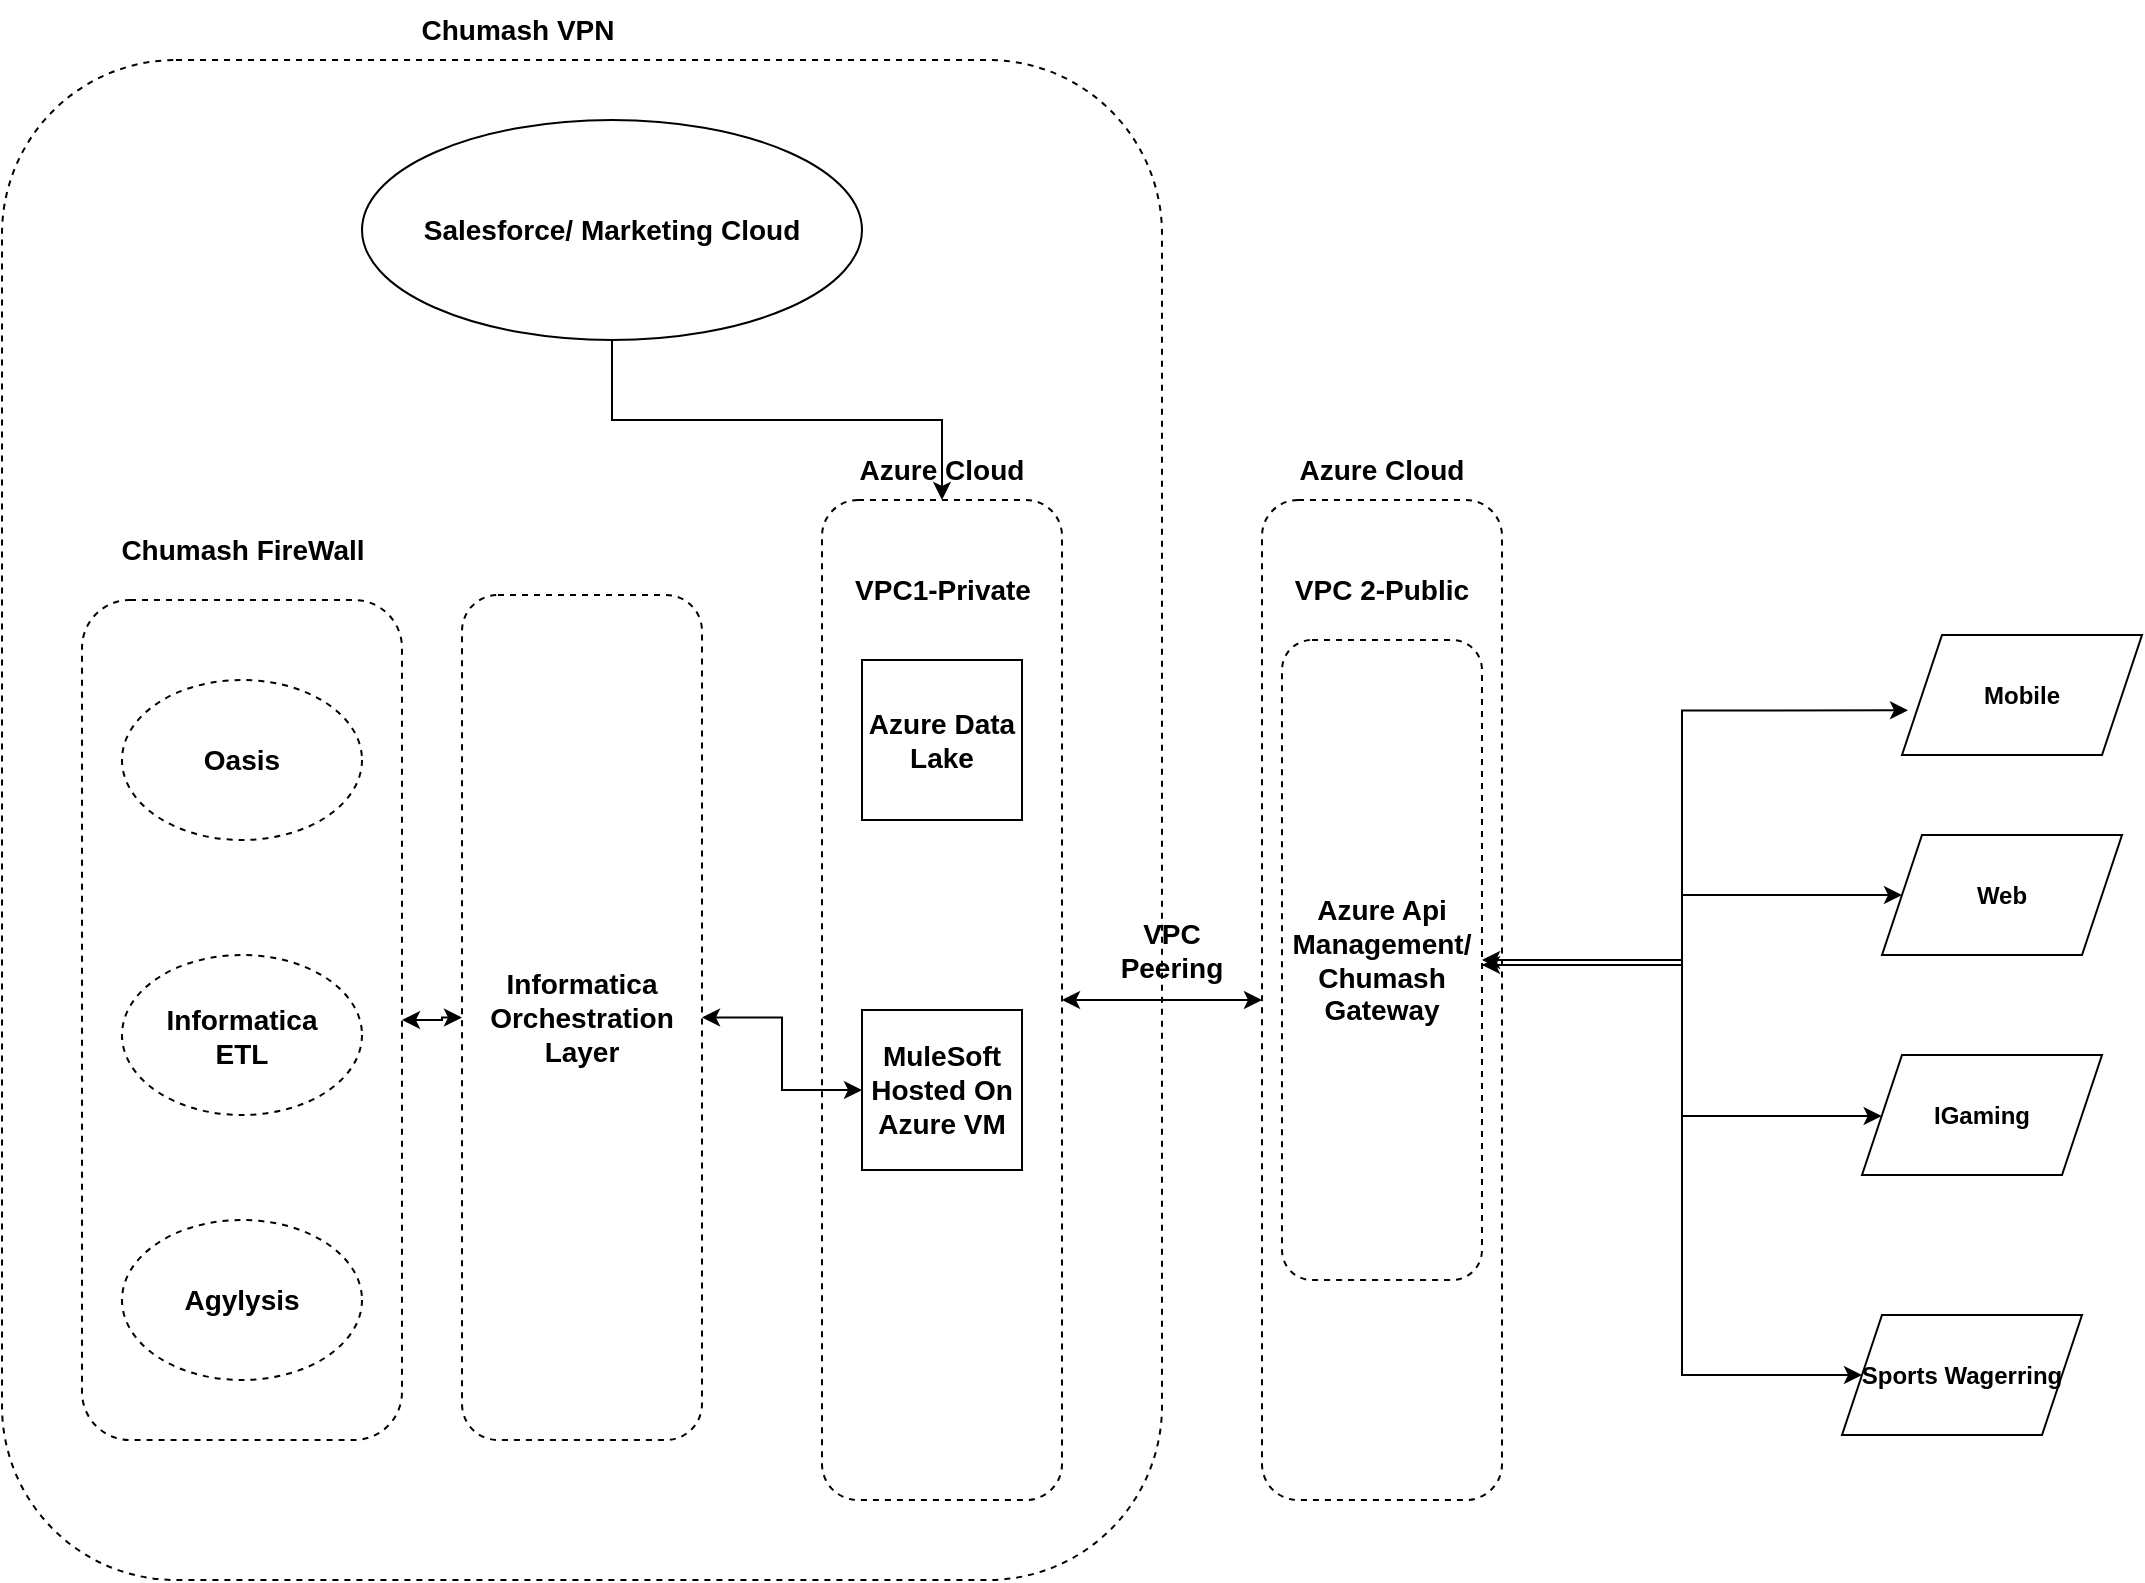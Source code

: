 <mxfile version="15.8.3" type="github">
  <diagram id="I5GiC5FiP5_Kprm85dLS" name="Page-1">
    <mxGraphModel dx="2179" dy="1802" grid="1" gridSize="10" guides="1" tooltips="1" connect="1" arrows="1" fold="1" page="1" pageScale="1" pageWidth="850" pageHeight="1100" math="0" shadow="0">
      <root>
        <mxCell id="0" />
        <mxCell id="1" parent="0" />
        <mxCell id="TCnMvJxsZBLv0XJfJgoV-18" value="" style="rounded=1;whiteSpace=wrap;html=1;dashed=1;fontSize=14;" vertex="1" parent="1">
          <mxGeometry x="-330" y="-160" width="580" height="760" as="geometry" />
        </mxCell>
        <mxCell id="TCnMvJxsZBLv0XJfJgoV-7" value="" style="rounded=1;whiteSpace=wrap;html=1;fontSize=14;dashed=1;" vertex="1" parent="1">
          <mxGeometry x="300" y="60" width="120" height="500" as="geometry" />
        </mxCell>
        <mxCell id="TCnMvJxsZBLv0XJfJgoV-12" style="edgeStyle=orthogonalEdgeStyle;rounded=0;orthogonalLoop=1;jettySize=auto;html=1;entryX=0;entryY=0.5;entryDx=0;entryDy=0;fontSize=14;startArrow=classic;startFill=1;" edge="1" parent="1" source="TCnMvJxsZBLv0XJfJgoV-1" target="TCnMvJxsZBLv0XJfJgoV-7">
          <mxGeometry relative="1" as="geometry" />
        </mxCell>
        <mxCell id="TCnMvJxsZBLv0XJfJgoV-1" value="" style="rounded=1;whiteSpace=wrap;html=1;fontSize=14;dashed=1;" vertex="1" parent="1">
          <mxGeometry x="80" y="60" width="120" height="500" as="geometry" />
        </mxCell>
        <mxCell id="GaL8xdsw1ArHETgWBBlm-25" style="edgeStyle=orthogonalEdgeStyle;rounded=0;orthogonalLoop=1;jettySize=auto;html=1;entryX=0.025;entryY=0.628;entryDx=0;entryDy=0;entryPerimeter=0;fontStyle=1;startArrow=classic;startFill=1;" parent="1" target="GaL8xdsw1ArHETgWBBlm-21" edge="1">
          <mxGeometry relative="1" as="geometry">
            <mxPoint x="410" y="292.5" as="sourcePoint" />
            <Array as="points">
              <mxPoint x="510" y="293" />
              <mxPoint x="510" y="165" />
            </Array>
          </mxGeometry>
        </mxCell>
        <mxCell id="GaL8xdsw1ArHETgWBBlm-26" style="edgeStyle=orthogonalEdgeStyle;rounded=0;orthogonalLoop=1;jettySize=auto;html=1;entryX=0;entryY=0.5;entryDx=0;entryDy=0;fontStyle=1" parent="1" target="GaL8xdsw1ArHETgWBBlm-24" edge="1">
          <mxGeometry relative="1" as="geometry">
            <mxPoint x="410" y="292.5" as="sourcePoint" />
            <Array as="points">
              <mxPoint x="510" y="293" />
              <mxPoint x="510" y="498" />
            </Array>
          </mxGeometry>
        </mxCell>
        <mxCell id="GaL8xdsw1ArHETgWBBlm-27" style="edgeStyle=orthogonalEdgeStyle;rounded=0;orthogonalLoop=1;jettySize=auto;html=1;fontStyle=1" parent="1" target="GaL8xdsw1ArHETgWBBlm-23" edge="1">
          <mxGeometry relative="1" as="geometry">
            <mxPoint x="410" y="292.5" as="sourcePoint" />
            <Array as="points">
              <mxPoint x="510" y="293" />
              <mxPoint x="510" y="368" />
            </Array>
          </mxGeometry>
        </mxCell>
        <mxCell id="TCnMvJxsZBLv0XJfJgoV-15" value="" style="edgeStyle=orthogonalEdgeStyle;rounded=0;orthogonalLoop=1;jettySize=auto;html=1;fontSize=14;startArrow=classic;startFill=1;" edge="1" parent="1" source="GaL8xdsw1ArHETgWBBlm-1" target="TCnMvJxsZBLv0XJfJgoV-5">
          <mxGeometry relative="1" as="geometry" />
        </mxCell>
        <mxCell id="GaL8xdsw1ArHETgWBBlm-1" value="" style="rounded=1;whiteSpace=wrap;html=1;dashed=1;fontStyle=1" parent="1" vertex="1">
          <mxGeometry x="-290" y="110" width="160" height="420" as="geometry" />
        </mxCell>
        <mxCell id="GaL8xdsw1ArHETgWBBlm-2" value="&lt;font style=&quot;font-size: 14px&quot;&gt;Oasis&lt;/font&gt;" style="ellipse;whiteSpace=wrap;html=1;dashed=1;fontStyle=1" parent="1" vertex="1">
          <mxGeometry x="-270" y="150" width="120" height="80" as="geometry" />
        </mxCell>
        <mxCell id="GaL8xdsw1ArHETgWBBlm-3" value="&lt;font style=&quot;font-size: 14px&quot;&gt;Agylysis&lt;/font&gt;" style="ellipse;whiteSpace=wrap;html=1;dashed=1;fontStyle=1" parent="1" vertex="1">
          <mxGeometry x="-270" y="420" width="120" height="80" as="geometry" />
        </mxCell>
        <mxCell id="GaL8xdsw1ArHETgWBBlm-4" value="&lt;font style=&quot;font-size: 14px&quot;&gt;Informatica&lt;br&gt;ETL&lt;/font&gt;" style="ellipse;whiteSpace=wrap;html=1;dashed=1;fontStyle=1" parent="1" vertex="1">
          <mxGeometry x="-270" y="287.5" width="120" height="80" as="geometry" />
        </mxCell>
        <mxCell id="GaL8xdsw1ArHETgWBBlm-5" value="&lt;font style=&quot;font-size: 14px&quot;&gt;Chumash FireWall&lt;/font&gt;" style="text;html=1;strokeColor=none;fillColor=none;align=center;verticalAlign=middle;whiteSpace=wrap;rounded=0;dashed=1;fontStyle=1" parent="1" vertex="1">
          <mxGeometry x="-282.5" y="70" width="145" height="30" as="geometry" />
        </mxCell>
        <mxCell id="GaL8xdsw1ArHETgWBBlm-10" value="&lt;span&gt;&lt;font style=&quot;font-size: 14px&quot;&gt;Azure Cloud&lt;/font&gt;&lt;/span&gt;" style="text;html=1;strokeColor=none;fillColor=none;align=center;verticalAlign=middle;whiteSpace=wrap;rounded=0;dashed=1;fontStyle=1" parent="1" vertex="1">
          <mxGeometry x="80" y="30" width="120" height="30" as="geometry" />
        </mxCell>
        <mxCell id="GaL8xdsw1ArHETgWBBlm-19" value="&lt;font style=&quot;font-size: 14px&quot;&gt;VPC1-Private&lt;/font&gt;" style="text;html=1;strokeColor=none;fillColor=none;align=center;verticalAlign=middle;whiteSpace=wrap;rounded=0;fontStyle=1" parent="1" vertex="1">
          <mxGeometry x="87.5" y="90" width="105" height="30" as="geometry" />
        </mxCell>
        <mxCell id="GaL8xdsw1ArHETgWBBlm-20" value="&lt;font style=&quot;font-size: 14px&quot;&gt;VPC 2-Public&lt;/font&gt;" style="text;html=1;strokeColor=none;fillColor=none;align=center;verticalAlign=middle;whiteSpace=wrap;rounded=0;fontStyle=1" parent="1" vertex="1">
          <mxGeometry x="315" y="90" width="90" height="30" as="geometry" />
        </mxCell>
        <mxCell id="GaL8xdsw1ArHETgWBBlm-21" value="Mobile&lt;span style=&quot;color: rgba(0 , 0 , 0 , 0) ; font-family: monospace ; font-size: 0px&quot;&gt;%3CmxGraphModel%3E%3Croot%3E%3CmxCell%20id%3D%220%22%2F%3E%3CmxCell%20id%3D%221%22%20parent%3D%220%22%2F%3E%3CmxCell%20id%3D%222%22%20value%3D%22Azure%20Data%20Lake%26lt%3Bspan%20style%3D%26quot%3Bcolor%3A%20rgba(0%20%2C%200%20%2C%200%20%2C%200)%20%3B%20font-family%3A%20monospace%20%3B%20font-size%3A%200px%26quot%3B%26gt%3B%253CmxGraphModel%253E%253Croot%253E%253CmxCell%2520id%253D%25220%2522%252F%253E%253CmxCell%2520id%253D%25221%2522%2520parent%253D%25220%2522%252F%253E%253CmxCell%2520id%253D%25222%2522%2520value%253D%2522Oasis%2522%2520style%253D%2522ellipse%253BwhiteSpace%253Dwrap%253Bhtml%253D1%253Bdashed%253D1%253B%2522%2520vertex%253D%25221%2522%2520parent%253D%25221%2522%253E%253CmxGeometry%2520x%253D%2522150%2522%2520y%253D%2522180%2522%2520width%253D%2522120%2522%2520height%253D%252280%2522%2520as%253D%2522geometry%2522%252F%253E%253C%252FmxCell%253E%253C%252Froot%253E%253C%252FmxGraphModel%253E%26lt%3B%2Fspan%26gt%3B%22%20style%3D%22ellipse%3BwhiteSpace%3Dwrap%3Bhtml%3D1%3Bdashed%3D1%3B%22%20vertex%3D%221%22%20parent%3D%221%22%3E%3CmxGeometry%20x%3D%22610%22%20y%3D%22310%22%20width%3D%22120%22%20height%3D%2280%22%20as%3D%22geometry%22%2F%3E%3C%2FmxCell%3E%3C%2Froot%3E%3C%2FmxGraphModel%3E&lt;/span&gt;" style="shape=parallelogram;perimeter=parallelogramPerimeter;whiteSpace=wrap;html=1;fixedSize=1;fontStyle=1" parent="1" vertex="1">
          <mxGeometry x="620" y="127.5" width="120" height="60" as="geometry" />
        </mxCell>
        <mxCell id="GaL8xdsw1ArHETgWBBlm-22" value="Web" style="shape=parallelogram;perimeter=parallelogramPerimeter;whiteSpace=wrap;html=1;fixedSize=1;fontStyle=1" parent="1" vertex="1">
          <mxGeometry x="610" y="227.5" width="120" height="60" as="geometry" />
        </mxCell>
        <mxCell id="GaL8xdsw1ArHETgWBBlm-23" value="IGaming" style="shape=parallelogram;perimeter=parallelogramPerimeter;whiteSpace=wrap;html=1;fixedSize=1;fontStyle=1" parent="1" vertex="1">
          <mxGeometry x="600" y="337.5" width="120" height="60" as="geometry" />
        </mxCell>
        <mxCell id="GaL8xdsw1ArHETgWBBlm-24" value="Sports Wagerring" style="shape=parallelogram;perimeter=parallelogramPerimeter;whiteSpace=wrap;html=1;fixedSize=1;fontStyle=1" parent="1" vertex="1">
          <mxGeometry x="590" y="467.5" width="120" height="60" as="geometry" />
        </mxCell>
        <mxCell id="TCnMvJxsZBLv0XJfJgoV-6" style="edgeStyle=orthogonalEdgeStyle;rounded=0;orthogonalLoop=1;jettySize=auto;html=1;fontSize=14;startArrow=none;startFill=0;" edge="1" parent="1" source="GaL8xdsw1ArHETgWBBlm-36" target="TCnMvJxsZBLv0XJfJgoV-1">
          <mxGeometry relative="1" as="geometry" />
        </mxCell>
        <mxCell id="GaL8xdsw1ArHETgWBBlm-36" value="&lt;span&gt;&lt;font style=&quot;font-size: 14px&quot;&gt;Salesforce/ Marketing Cloud&lt;/font&gt;&lt;/span&gt;" style="ellipse;whiteSpace=wrap;html=1;fontStyle=1" parent="1" vertex="1">
          <mxGeometry x="-150" y="-130" width="250" height="110" as="geometry" />
        </mxCell>
        <mxCell id="TCnMvJxsZBLv0XJfJgoV-2" value="&lt;b&gt;Azure Data Lake&lt;/b&gt;" style="whiteSpace=wrap;html=1;aspect=fixed;fontSize=14;" vertex="1" parent="1">
          <mxGeometry x="100" y="140" width="80" height="80" as="geometry" />
        </mxCell>
        <mxCell id="TCnMvJxsZBLv0XJfJgoV-3" value="&lt;span style=&quot;font-weight: 700&quot;&gt;MuleSoft Hosted On Azure VM&lt;/span&gt;" style="whiteSpace=wrap;html=1;aspect=fixed;fontSize=14;" vertex="1" parent="1">
          <mxGeometry x="100" y="315" width="80" height="80" as="geometry" />
        </mxCell>
        <mxCell id="TCnMvJxsZBLv0XJfJgoV-16" value="" style="edgeStyle=orthogonalEdgeStyle;rounded=0;orthogonalLoop=1;jettySize=auto;html=1;fontSize=14;startArrow=classic;startFill=1;" edge="1" parent="1" source="TCnMvJxsZBLv0XJfJgoV-5" target="TCnMvJxsZBLv0XJfJgoV-3">
          <mxGeometry relative="1" as="geometry" />
        </mxCell>
        <mxCell id="TCnMvJxsZBLv0XJfJgoV-5" value="&lt;span style=&quot;font-weight: 700&quot;&gt;Informatica Orchestration Layer&lt;/span&gt;" style="rounded=1;whiteSpace=wrap;html=1;fontSize=14;dashed=1;" vertex="1" parent="1">
          <mxGeometry x="-100" y="107.5" width="120" height="422.5" as="geometry" />
        </mxCell>
        <mxCell id="TCnMvJxsZBLv0XJfJgoV-8" value="&lt;span&gt;&lt;font style=&quot;font-size: 14px&quot;&gt;Azure Cloud&lt;/font&gt;&lt;/span&gt;" style="text;html=1;strokeColor=none;fillColor=none;align=center;verticalAlign=middle;whiteSpace=wrap;rounded=0;dashed=1;fontStyle=1" vertex="1" parent="1">
          <mxGeometry x="300" y="30" width="120" height="30" as="geometry" />
        </mxCell>
        <mxCell id="TCnMvJxsZBLv0XJfJgoV-10" style="edgeStyle=orthogonalEdgeStyle;rounded=0;orthogonalLoop=1;jettySize=auto;html=1;entryX=0;entryY=0.5;entryDx=0;entryDy=0;fontSize=14;startArrow=classic;startFill=1;" edge="1" parent="1" source="TCnMvJxsZBLv0XJfJgoV-9" target="GaL8xdsw1ArHETgWBBlm-22">
          <mxGeometry relative="1" as="geometry" />
        </mxCell>
        <mxCell id="TCnMvJxsZBLv0XJfJgoV-9" value="&lt;span style=&quot;font-weight: 700&quot;&gt;Azure Api Management/&lt;br&gt;Chumash Gateway&lt;br&gt;&lt;/span&gt;" style="rounded=1;whiteSpace=wrap;html=1;fontSize=14;direction=east;dashed=1;" vertex="1" parent="1">
          <mxGeometry x="310" y="130" width="100" height="320" as="geometry" />
        </mxCell>
        <mxCell id="TCnMvJxsZBLv0XJfJgoV-13" value="&lt;b&gt;VPC Peering&lt;/b&gt;" style="text;html=1;strokeColor=none;fillColor=none;align=center;verticalAlign=middle;whiteSpace=wrap;rounded=0;dashed=1;fontSize=14;" vertex="1" parent="1">
          <mxGeometry x="220" y="270" width="70" height="30" as="geometry" />
        </mxCell>
        <mxCell id="TCnMvJxsZBLv0XJfJgoV-19" value="&lt;b&gt;Chumash VPN&lt;/b&gt;" style="text;html=1;strokeColor=none;fillColor=none;align=center;verticalAlign=middle;whiteSpace=wrap;rounded=0;dashed=1;fontSize=14;" vertex="1" parent="1">
          <mxGeometry x="-137.5" y="-190" width="130" height="30" as="geometry" />
        </mxCell>
      </root>
    </mxGraphModel>
  </diagram>
</mxfile>
